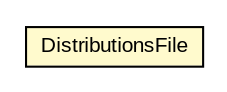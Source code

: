 #!/usr/local/bin/dot
#
# Class diagram 
# Generated by UMLGraph version R5_6-24-gf6e263 (http://www.umlgraph.org/)
#

digraph G {
	edge [fontname="arial",fontsize=10,labelfontname="arial",labelfontsize=10];
	node [fontname="arial",fontsize=10,shape=plaintext];
	nodesep=0.25;
	ranksep=0.5;
	// edu.arizona.biosemantics.semanticmarkup.markupelement.distribution.model.DistributionsFile
	c57058 [label=<<table title="edu.arizona.biosemantics.semanticmarkup.markupelement.distribution.model.DistributionsFile" border="0" cellborder="1" cellspacing="0" cellpadding="2" port="p" bgcolor="lemonChiffon" href="./DistributionsFile.html">
		<tr><td><table border="0" cellspacing="0" cellpadding="1">
<tr><td align="center" balign="center"> DistributionsFile </td></tr>
		</table></td></tr>
		</table>>, URL="./DistributionsFile.html", fontname="arial", fontcolor="black", fontsize=10.0];
}

